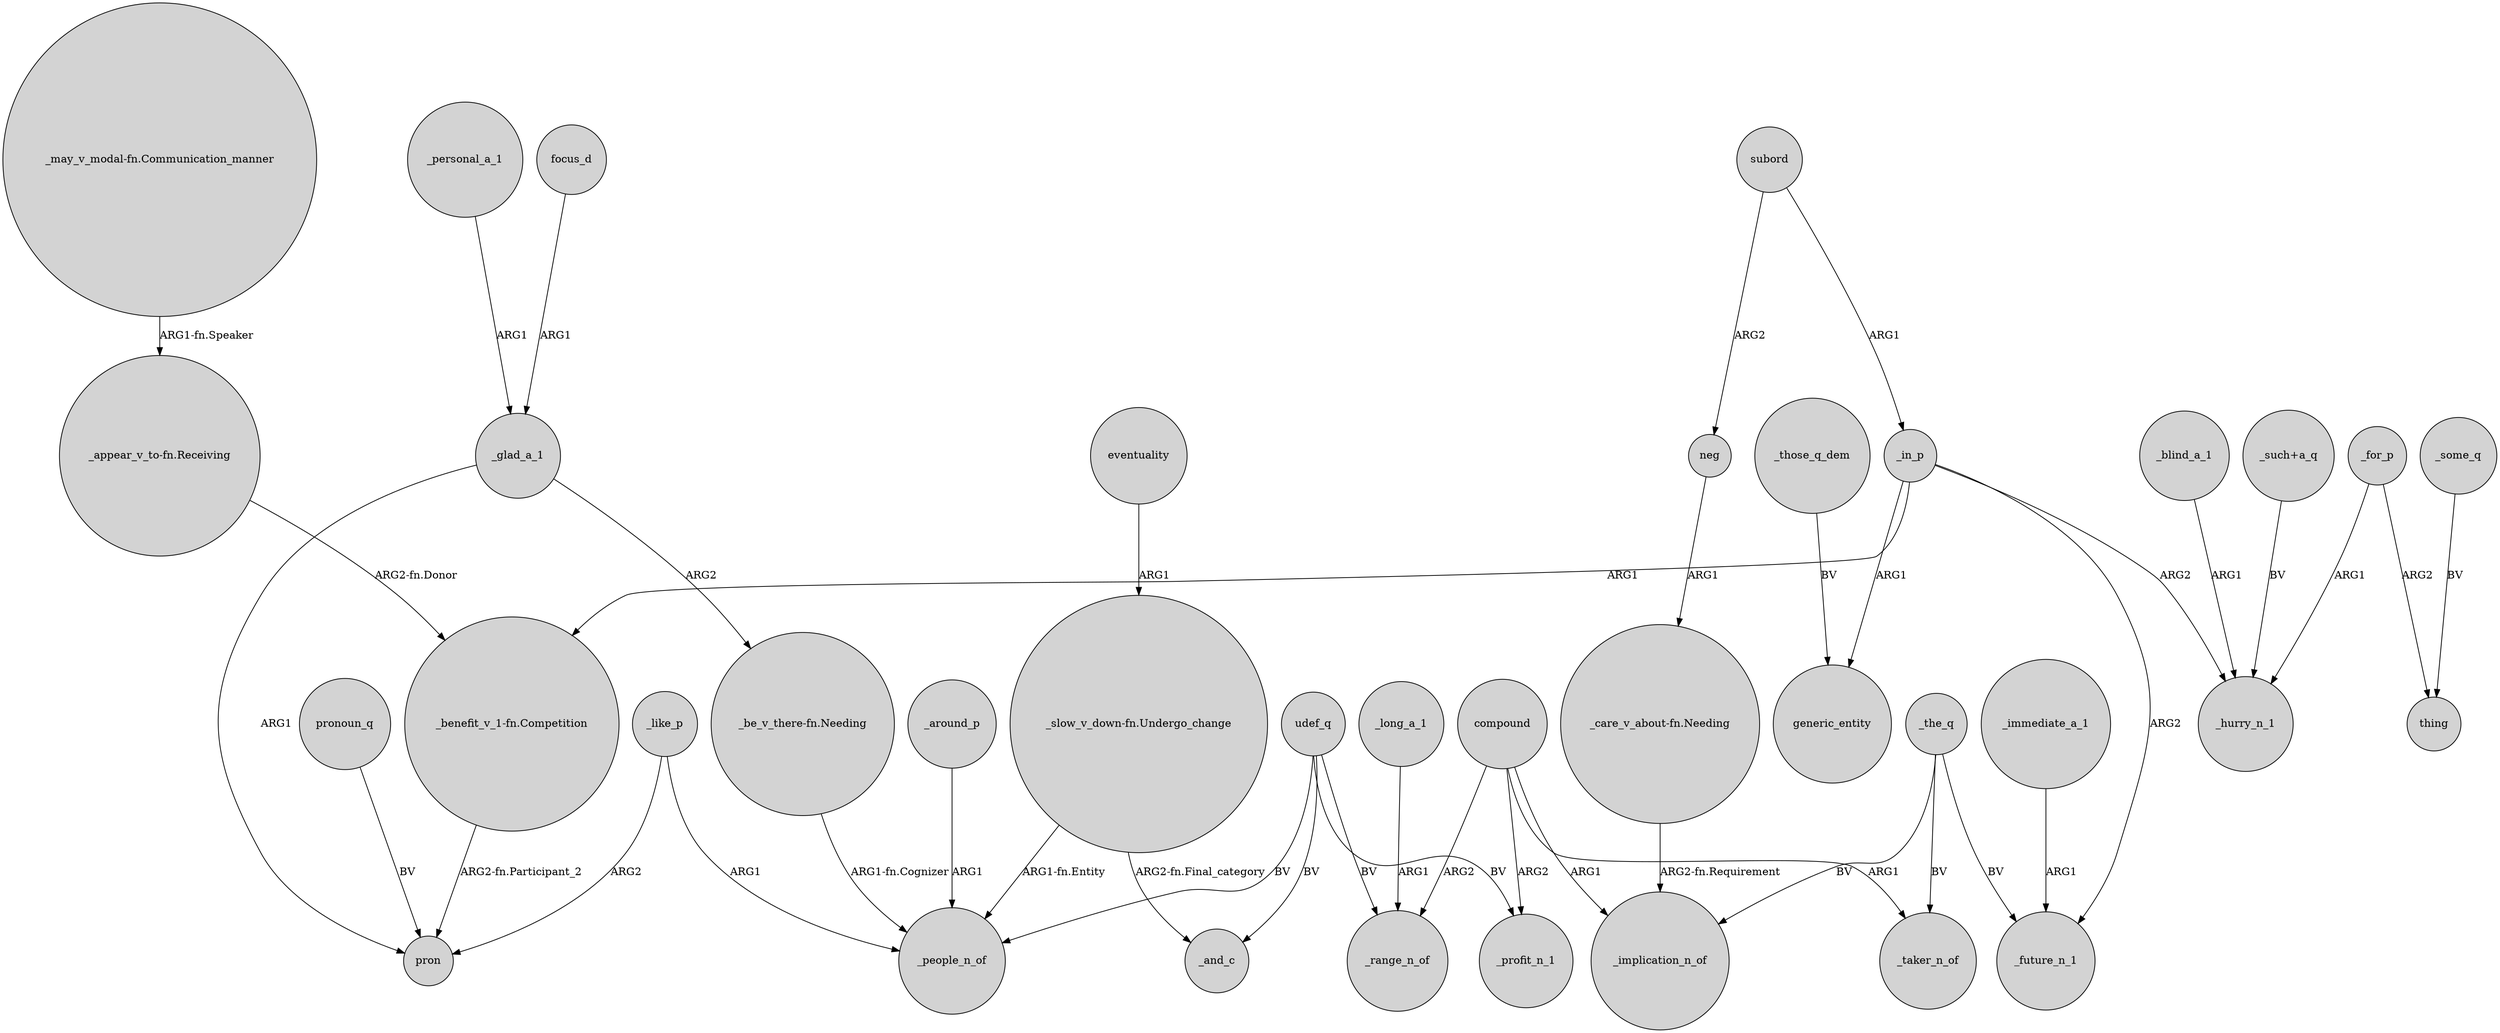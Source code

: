 digraph {
	node [shape=circle style=filled]
	udef_q -> _people_n_of [label=BV]
	_personal_a_1 -> _glad_a_1 [label=ARG1]
	eventuality -> "_slow_v_down-fn.Undergo_change" [label=ARG1]
	_like_p -> pron [label=ARG2]
	_long_a_1 -> _range_n_of [label=ARG1]
	_those_q_dem -> generic_entity [label=BV]
	_glad_a_1 -> "_be_v_there-fn.Needing" [label=ARG2]
	_immediate_a_1 -> _future_n_1 [label=ARG1]
	_for_p -> _hurry_n_1 [label=ARG1]
	_for_p -> thing [label=ARG2]
	subord -> neg [label=ARG2]
	compound -> _range_n_of [label=ARG2]
	udef_q -> _profit_n_1 [label=BV]
	_the_q -> _taker_n_of [label=BV]
	_in_p -> "_benefit_v_1-fn.Competition" [label=ARG1]
	neg -> "_care_v_about-fn.Needing" [label=ARG1]
	_around_p -> _people_n_of [label=ARG1]
	_blind_a_1 -> _hurry_n_1 [label=ARG1]
	"_care_v_about-fn.Needing" -> _implication_n_of [label="ARG2-fn.Requirement"]
	udef_q -> _and_c [label=BV]
	"_may_v_modal-fn.Communication_manner" -> "_appear_v_to-fn.Receiving" [label="ARG1-fn.Speaker"]
	_the_q -> _implication_n_of [label=BV]
	_some_q -> thing [label=BV]
	"_slow_v_down-fn.Undergo_change" -> _and_c [label="ARG2-fn.Final_category"]
	_in_p -> generic_entity [label=ARG1]
	"_benefit_v_1-fn.Competition" -> pron [label="ARG2-fn.Participant_2"]
	_in_p -> _hurry_n_1 [label=ARG2]
	pronoun_q -> pron [label=BV]
	subord -> _in_p [label=ARG1]
	_like_p -> _people_n_of [label=ARG1]
	focus_d -> _glad_a_1 [label=ARG1]
	udef_q -> _range_n_of [label=BV]
	compound -> _profit_n_1 [label=ARG2]
	_glad_a_1 -> pron [label=ARG1]
	"_appear_v_to-fn.Receiving" -> "_benefit_v_1-fn.Competition" [label="ARG2-fn.Donor"]
	compound -> _implication_n_of [label=ARG1]
	"_be_v_there-fn.Needing" -> _people_n_of [label="ARG1-fn.Cognizer"]
	_the_q -> _future_n_1 [label=BV]
	_in_p -> _future_n_1 [label=ARG2]
	"_such+a_q" -> _hurry_n_1 [label=BV]
	compound -> _taker_n_of [label=ARG1]
	"_slow_v_down-fn.Undergo_change" -> _people_n_of [label="ARG1-fn.Entity"]
}
